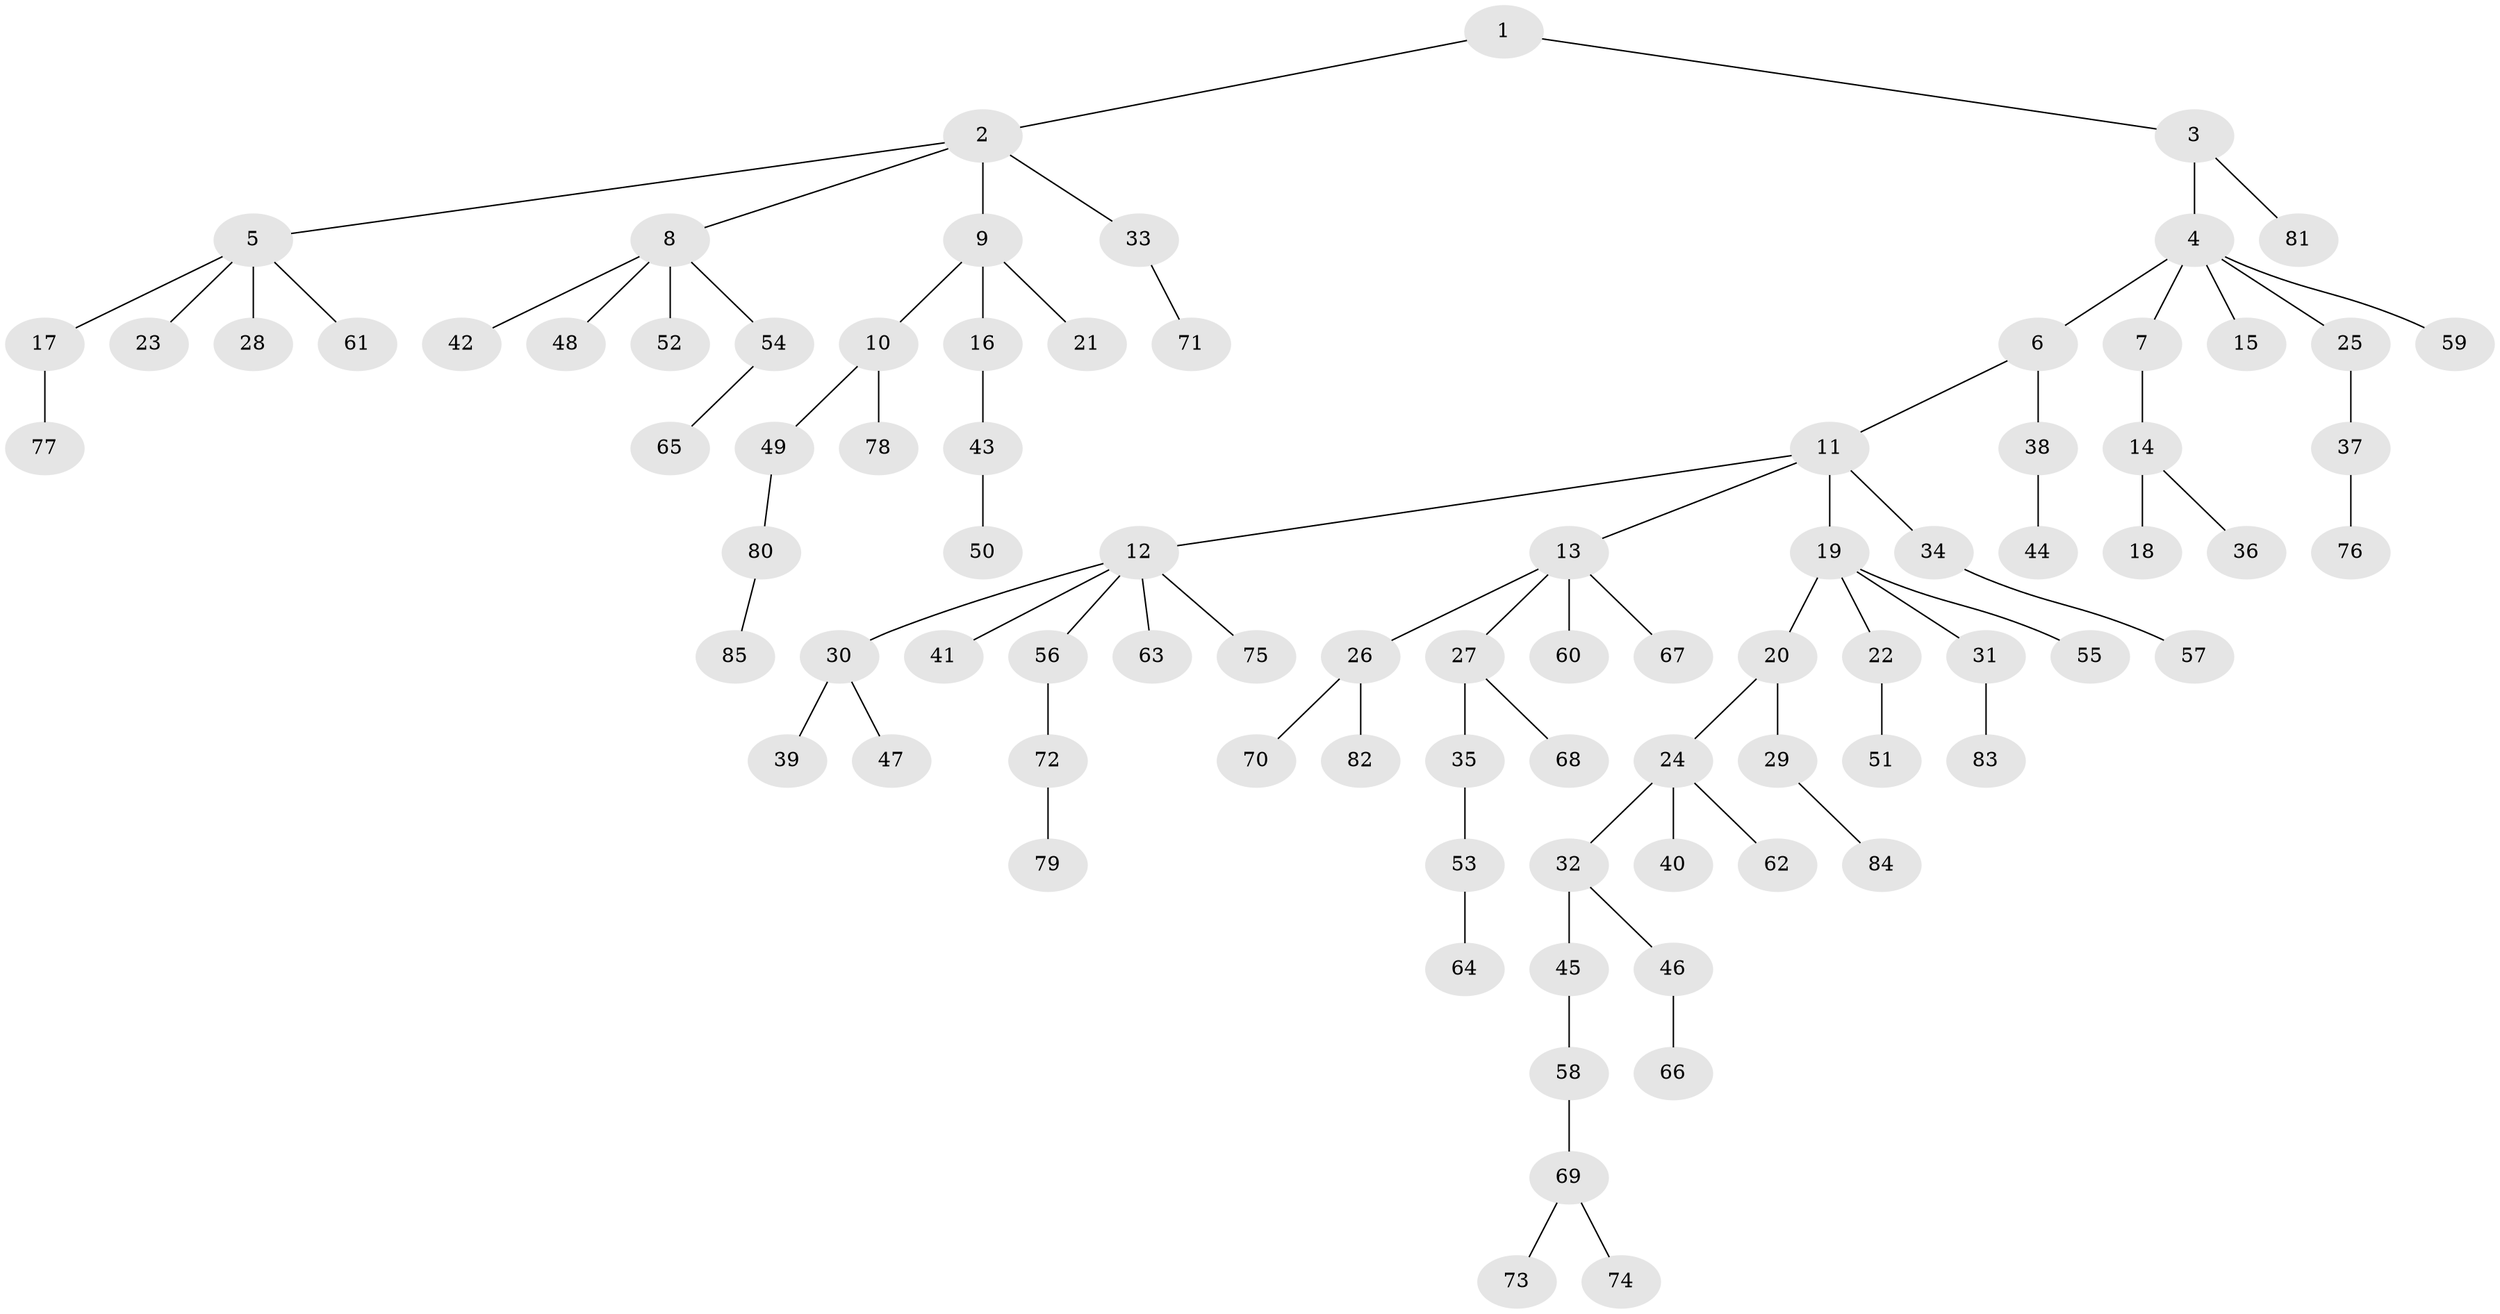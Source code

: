 // coarse degree distribution, {2: 0.19672131147540983, 5: 0.06557377049180328, 6: 0.03278688524590164, 3: 0.09836065573770492, 4: 0.04918032786885246, 1: 0.5573770491803278}
// Generated by graph-tools (version 1.1) at 2025/52/02/27/25 19:52:09]
// undirected, 85 vertices, 84 edges
graph export_dot {
graph [start="1"]
  node [color=gray90,style=filled];
  1;
  2;
  3;
  4;
  5;
  6;
  7;
  8;
  9;
  10;
  11;
  12;
  13;
  14;
  15;
  16;
  17;
  18;
  19;
  20;
  21;
  22;
  23;
  24;
  25;
  26;
  27;
  28;
  29;
  30;
  31;
  32;
  33;
  34;
  35;
  36;
  37;
  38;
  39;
  40;
  41;
  42;
  43;
  44;
  45;
  46;
  47;
  48;
  49;
  50;
  51;
  52;
  53;
  54;
  55;
  56;
  57;
  58;
  59;
  60;
  61;
  62;
  63;
  64;
  65;
  66;
  67;
  68;
  69;
  70;
  71;
  72;
  73;
  74;
  75;
  76;
  77;
  78;
  79;
  80;
  81;
  82;
  83;
  84;
  85;
  1 -- 2;
  1 -- 3;
  2 -- 5;
  2 -- 8;
  2 -- 9;
  2 -- 33;
  3 -- 4;
  3 -- 81;
  4 -- 6;
  4 -- 7;
  4 -- 15;
  4 -- 25;
  4 -- 59;
  5 -- 17;
  5 -- 23;
  5 -- 28;
  5 -- 61;
  6 -- 11;
  6 -- 38;
  7 -- 14;
  8 -- 42;
  8 -- 48;
  8 -- 52;
  8 -- 54;
  9 -- 10;
  9 -- 16;
  9 -- 21;
  10 -- 49;
  10 -- 78;
  11 -- 12;
  11 -- 13;
  11 -- 19;
  11 -- 34;
  12 -- 30;
  12 -- 41;
  12 -- 56;
  12 -- 63;
  12 -- 75;
  13 -- 26;
  13 -- 27;
  13 -- 60;
  13 -- 67;
  14 -- 18;
  14 -- 36;
  16 -- 43;
  17 -- 77;
  19 -- 20;
  19 -- 22;
  19 -- 31;
  19 -- 55;
  20 -- 24;
  20 -- 29;
  22 -- 51;
  24 -- 32;
  24 -- 40;
  24 -- 62;
  25 -- 37;
  26 -- 70;
  26 -- 82;
  27 -- 35;
  27 -- 68;
  29 -- 84;
  30 -- 39;
  30 -- 47;
  31 -- 83;
  32 -- 45;
  32 -- 46;
  33 -- 71;
  34 -- 57;
  35 -- 53;
  37 -- 76;
  38 -- 44;
  43 -- 50;
  45 -- 58;
  46 -- 66;
  49 -- 80;
  53 -- 64;
  54 -- 65;
  56 -- 72;
  58 -- 69;
  69 -- 73;
  69 -- 74;
  72 -- 79;
  80 -- 85;
}
